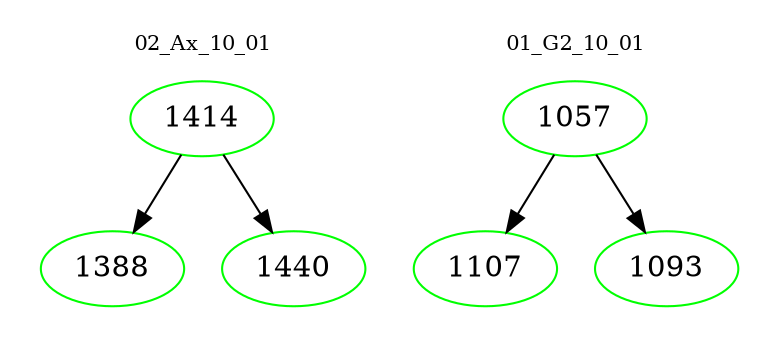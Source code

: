 digraph{
subgraph cluster_0 {
color = white
label = "02_Ax_10_01";
fontsize=10;
T0_1414 [label="1414", color="green"]
T0_1414 -> T0_1388 [color="black"]
T0_1388 [label="1388", color="green"]
T0_1414 -> T0_1440 [color="black"]
T0_1440 [label="1440", color="green"]
}
subgraph cluster_1 {
color = white
label = "01_G2_10_01";
fontsize=10;
T1_1057 [label="1057", color="green"]
T1_1057 -> T1_1107 [color="black"]
T1_1107 [label="1107", color="green"]
T1_1057 -> T1_1093 [color="black"]
T1_1093 [label="1093", color="green"]
}
}
